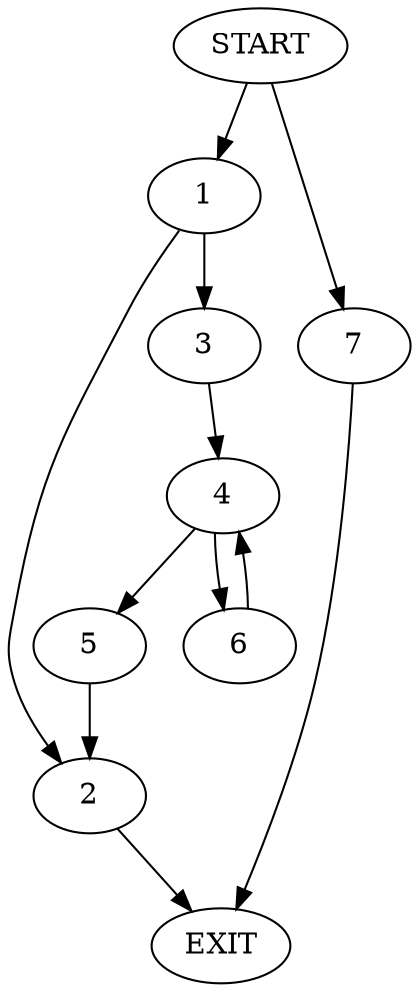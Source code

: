 digraph {
0 [label="START"]
8 [label="EXIT"]
0 -> 1
1 -> 2
1 -> 3
2 -> 8
3 -> 4
4 -> 5
4 -> 6
5 -> 2
6 -> 4
0 -> 7
7 -> 8
}
